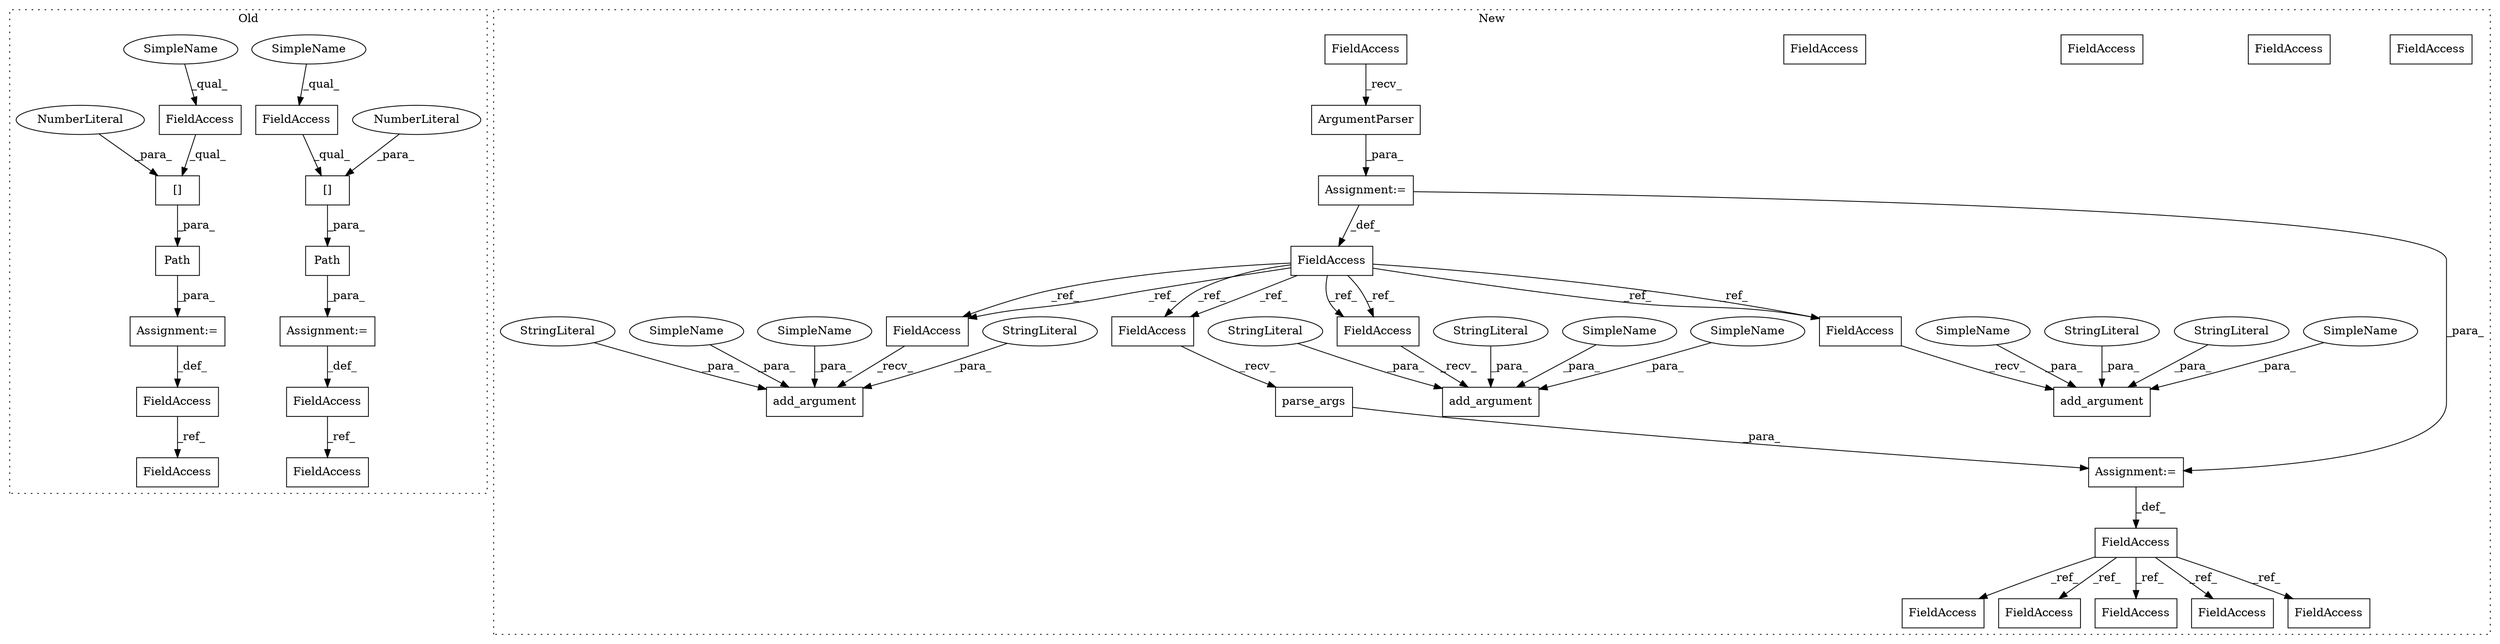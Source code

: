 digraph G {
subgraph cluster0 {
1 [label="Path" a="32" s="2961,2977" l="5,1" shape="box"];
4 [label="[]" a="2" s="2966,2976" l="9,1" shape="box"];
5 [label="NumberLiteral" a="34" s="2975" l="1" shape="ellipse"];
12 [label="FieldAccess" a="22" s="2948" l="12" shape="box"];
20 [label="FieldAccess" a="22" s="2966" l="8" shape="box"];
21 [label="FieldAccess" a="22" s="3006" l="8" shape="box"];
22 [label="[]" a="2" s="3006,3016" l="9,1" shape="box"];
23 [label="NumberLiteral" a="34" s="3015" l="1" shape="ellipse"];
25 [label="FieldAccess" a="22" s="3195" l="12" shape="box"];
28 [label="Assignment:=" a="7" s="2960" l="1" shape="box"];
31 [label="Path" a="32" s="3001,3017" l="5,1" shape="box"];
32 [label="FieldAccess" a="22" s="2986" l="14" shape="box"];
33 [label="FieldAccess" a="22" s="3484" l="14" shape="box"];
34 [label="Assignment:=" a="7" s="3000" l="1" shape="box"];
47 [label="SimpleName" a="42" s="2966" l="3" shape="ellipse"];
48 [label="SimpleName" a="42" s="3006" l="3" shape="ellipse"];
label = "Old";
style="dotted";
}
subgraph cluster1 {
2 [label="ArgumentParser" a="32" s="2958" l="16" shape="box"];
3 [label="add_argument" a="32" s="3111,3215" l="13,1" shape="box"];
6 [label="StringLiteral" a="45" s="3147" l="68" shape="ellipse"];
7 [label="add_argument" a="32" s="3231,3299" l="13,1" shape="box"];
8 [label="StringLiteral" a="45" s="3265" l="34" shape="ellipse"];
9 [label="StringLiteral" a="45" s="3124" l="12" shape="ellipse"];
10 [label="StringLiteral" a="45" s="3244" l="10" shape="ellipse"];
11 [label="parse_args" a="32" s="3320" l="12" shape="box"];
13 [label="FieldAccess" a="22" s="3308" l="4" shape="box"];
14 [label="FieldAccess" a="22" s="3510" l="4" shape="box"];
15 [label="FieldAccess" a="22" s="3589" l="4" shape="box"];
16 [label="FieldAccess" a="22" s="2942" l="6" shape="box"];
17 [label="FieldAccess" a="22" s="3313" l="6" shape="box"];
18 [label="FieldAccess" a="22" s="3224" l="6" shape="box"];
19 [label="FieldAccess" a="22" s="2982" l="6" shape="box"];
24 [label="FieldAccess" a="22" s="3802" l="4" shape="box"];
26 [label="FieldAccess" a="22" s="3104" l="6" shape="box"];
27 [label="FieldAccess" a="22" s="2949" l="8" shape="box"];
29 [label="Assignment:=" a="7" s="2948" l="1" shape="box"];
30 [label="Assignment:=" a="7" s="3312" l="1" shape="box"];
35 [label="add_argument" a="32" s="2989,3095" l="13,1" shape="box"];
36 [label="StringLiteral" a="45" s="3023" l="72" shape="ellipse"];
37 [label="StringLiteral" a="45" s="3002" l="10" shape="ellipse"];
38 [label="FieldAccess" a="22" s="3668" l="4" shape="box"];
39 [label="FieldAccess" a="22" s="3453" l="4" shape="box"];
40 [label="FieldAccess" a="22" s="2982" l="6" shape="box"];
41 [label="FieldAccess" a="22" s="3313" l="6" shape="box"];
42 [label="FieldAccess" a="22" s="3224" l="6" shape="box"];
43 [label="FieldAccess" a="22" s="3104" l="6" shape="box"];
44 [label="SimpleName" a="42" s="3018" l="4" shape="ellipse"];
45 [label="SimpleName" a="42" s="3260" l="4" shape="ellipse"];
46 [label="SimpleName" a="42" s="3142" l="4" shape="ellipse"];
49 [label="SimpleName" a="42" s="3255" l="4" shape="ellipse"];
50 [label="SimpleName" a="42" s="3013" l="4" shape="ellipse"];
51 [label="SimpleName" a="42" s="3137" l="4" shape="ellipse"];
label = "New";
style="dotted";
}
1 -> 28 [label="_para_"];
2 -> 29 [label="_para_"];
4 -> 1 [label="_para_"];
5 -> 4 [label="_para_"];
6 -> 3 [label="_para_"];
8 -> 7 [label="_para_"];
9 -> 3 [label="_para_"];
10 -> 7 [label="_para_"];
11 -> 30 [label="_para_"];
12 -> 25 [label="_ref_"];
13 -> 39 [label="_ref_"];
13 -> 14 [label="_ref_"];
13 -> 38 [label="_ref_"];
13 -> 24 [label="_ref_"];
13 -> 15 [label="_ref_"];
16 -> 43 [label="_ref_"];
16 -> 42 [label="_ref_"];
16 -> 42 [label="_ref_"];
16 -> 41 [label="_ref_"];
16 -> 40 [label="_ref_"];
16 -> 40 [label="_ref_"];
16 -> 41 [label="_ref_"];
16 -> 43 [label="_ref_"];
20 -> 4 [label="_qual_"];
21 -> 22 [label="_qual_"];
22 -> 31 [label="_para_"];
23 -> 22 [label="_para_"];
27 -> 2 [label="_recv_"];
28 -> 12 [label="_def_"];
29 -> 30 [label="_para_"];
29 -> 16 [label="_def_"];
30 -> 13 [label="_def_"];
31 -> 34 [label="_para_"];
32 -> 33 [label="_ref_"];
34 -> 32 [label="_def_"];
36 -> 35 [label="_para_"];
37 -> 35 [label="_para_"];
40 -> 35 [label="_recv_"];
41 -> 11 [label="_recv_"];
42 -> 7 [label="_recv_"];
43 -> 3 [label="_recv_"];
44 -> 35 [label="_para_"];
45 -> 7 [label="_para_"];
46 -> 3 [label="_para_"];
47 -> 20 [label="_qual_"];
48 -> 21 [label="_qual_"];
49 -> 7 [label="_para_"];
50 -> 35 [label="_para_"];
51 -> 3 [label="_para_"];
}